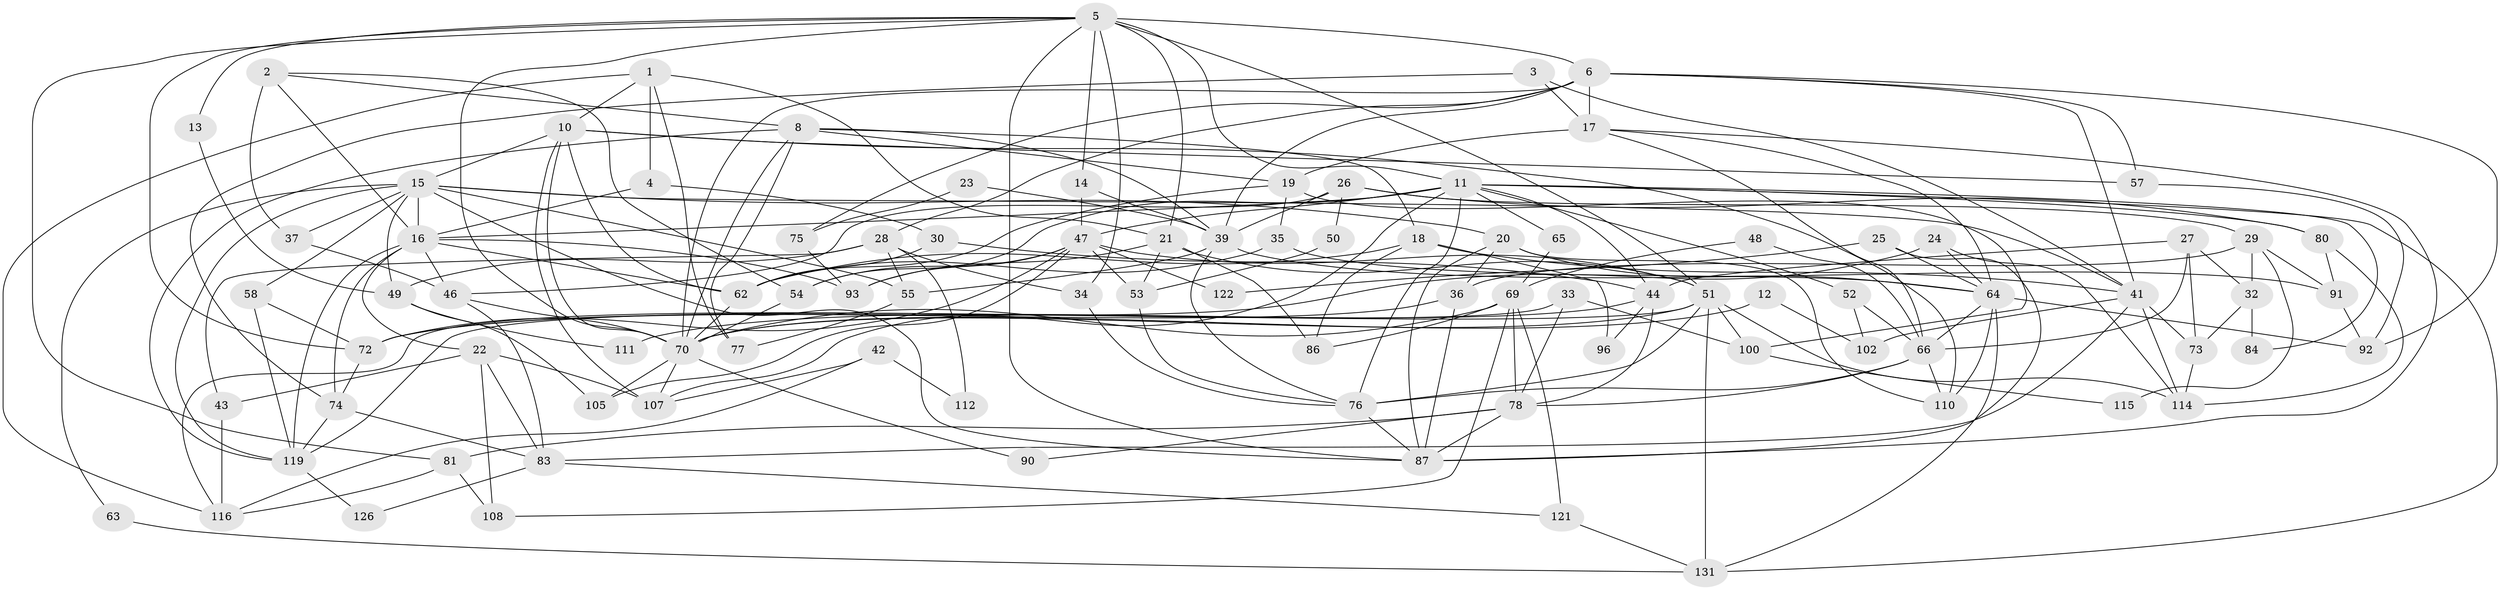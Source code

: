 // original degree distribution, {5: 0.20454545454545456, 4: 0.23484848484848486, 3: 0.25, 6: 0.09848484848484848, 7: 0.045454545454545456, 2: 0.1590909090909091, 8: 0.007575757575757576}
// Generated by graph-tools (version 1.1) at 2025/18/03/04/25 18:18:40]
// undirected, 92 vertices, 218 edges
graph export_dot {
graph [start="1"]
  node [color=gray90,style=filled];
  1;
  2 [super="+56"];
  3;
  4;
  5 [super="+7+59"];
  6 [super="+82+31"];
  8 [super="+9"];
  10;
  11 [super="+61+97+60"];
  12;
  13;
  14;
  15 [super="+125+129"];
  16 [super="+124+71"];
  17 [super="+45"];
  18;
  19;
  20 [super="+38"];
  21;
  22;
  23;
  24;
  25;
  26;
  27 [super="+40"];
  28 [super="+99"];
  29;
  30;
  32;
  33;
  34;
  35;
  36;
  37;
  39 [super="+128"];
  41 [super="+118"];
  42;
  43;
  44;
  46;
  47 [super="+95+98+101"];
  48;
  49;
  50;
  51 [super="+68+94"];
  52;
  53;
  54;
  55;
  57;
  58;
  62 [super="+85"];
  63;
  64 [super="+106"];
  65;
  66 [super="+130"];
  69;
  70 [super="+117+120"];
  72 [super="+79"];
  73;
  74;
  75;
  76 [super="+88"];
  77;
  78 [super="+89"];
  80 [super="+103"];
  81;
  83 [super="+123"];
  84;
  86;
  87 [super="+109"];
  90;
  91;
  92 [super="+113"];
  93;
  96;
  100;
  102;
  105;
  107;
  108;
  110;
  111;
  112;
  114;
  115;
  116;
  119;
  121;
  122;
  126;
  131;
  1 -- 116;
  1 -- 10;
  1 -- 4;
  1 -- 21;
  1 -- 77;
  2 -- 54;
  2 -- 37 [weight=2];
  2 -- 8;
  2 -- 16;
  3 -- 74;
  3 -- 41;
  3 -- 17;
  4 -- 30;
  4 -- 16;
  5 -- 34;
  5 -- 81;
  5 -- 13;
  5 -- 6;
  5 -- 21;
  5 -- 70;
  5 -- 11 [weight=2];
  5 -- 14;
  5 -- 87;
  5 -- 51;
  5 -- 72;
  6 -- 28;
  6 -- 75;
  6 -- 70;
  6 -- 17 [weight=2];
  6 -- 41;
  6 -- 92;
  6 -- 57;
  6 -- 39;
  8 -- 18;
  8 -- 119;
  8 -- 19 [weight=2];
  8 -- 39;
  8 -- 77;
  8 -- 70;
  10 -- 110;
  10 -- 57;
  10 -- 107;
  10 -- 70;
  10 -- 62;
  10 -- 15;
  11 -- 54;
  11 -- 80;
  11 -- 131;
  11 -- 107;
  11 -- 76;
  11 -- 44;
  11 -- 47;
  11 -- 65;
  11 -- 52;
  11 -- 84;
  11 -- 16;
  12 -- 102;
  12 -- 70;
  13 -- 49;
  14 -- 39;
  14 -- 47;
  15 -- 41;
  15 -- 37;
  15 -- 16;
  15 -- 49;
  15 -- 63;
  15 -- 58;
  15 -- 20;
  15 -- 119;
  15 -- 55;
  15 -- 87;
  16 -- 74;
  16 -- 46;
  16 -- 22;
  16 -- 119;
  16 -- 93;
  16 -- 62;
  17 -- 19;
  17 -- 64;
  17 -- 66;
  17 -- 87;
  18 -- 86;
  18 -- 96;
  18 -- 62;
  18 -- 41;
  19 -- 35;
  19 -- 100;
  19 -- 62;
  20 -- 36;
  20 -- 110;
  20 -- 64;
  20 -- 87;
  21 -- 51;
  21 -- 53;
  21 -- 86;
  21 -- 93;
  22 -- 107;
  22 -- 43;
  22 -- 108;
  22 -- 83;
  23 -- 75;
  23 -- 39;
  24 -- 114;
  24 -- 72;
  24 -- 64;
  25 -- 64;
  25 -- 122;
  25 -- 87;
  26 -- 46;
  26 -- 39;
  26 -- 29;
  26 -- 50;
  26 -- 80;
  27 -- 44;
  27 -- 32;
  27 -- 73;
  27 -- 66;
  28 -- 34;
  28 -- 49;
  28 -- 112;
  28 -- 43;
  28 -- 55;
  29 -- 91;
  29 -- 32;
  29 -- 36;
  29 -- 115;
  30 -- 44;
  30 -- 62;
  32 -- 73;
  32 -- 84;
  33 -- 116;
  33 -- 100;
  33 -- 78;
  34 -- 76;
  35 -- 62;
  35 -- 64;
  36 -- 87;
  36 -- 72;
  37 -- 46;
  39 -- 91;
  39 -- 76;
  39 -- 55;
  41 -- 73;
  41 -- 83;
  41 -- 114;
  41 -- 102;
  42 -- 107;
  42 -- 116;
  42 -- 112;
  43 -- 116;
  44 -- 78;
  44 -- 96;
  44 -- 111;
  46 -- 83;
  46 -- 70;
  47 -- 53;
  47 -- 72;
  47 -- 105;
  47 -- 122;
  47 -- 93;
  47 -- 51;
  47 -- 54;
  48 -- 69;
  48 -- 66;
  49 -- 105;
  49 -- 111;
  50 -- 53;
  51 -- 119;
  51 -- 100;
  51 -- 131;
  51 -- 76;
  51 -- 114;
  51 -- 70;
  52 -- 66;
  52 -- 102;
  53 -- 76;
  54 -- 70;
  55 -- 77;
  57 -- 92;
  58 -- 119;
  58 -- 72;
  62 -- 70;
  63 -- 131;
  64 -- 110;
  64 -- 66;
  64 -- 92;
  64 -- 131;
  65 -- 69;
  66 -- 76;
  66 -- 110;
  66 -- 78;
  69 -- 108;
  69 -- 121;
  69 -- 78;
  69 -- 86;
  69 -- 70;
  70 -- 105;
  70 -- 107;
  70 -- 90;
  72 -- 74;
  73 -- 114;
  74 -- 119;
  74 -- 83;
  75 -- 93;
  76 -- 87;
  78 -- 90;
  78 -- 81;
  78 -- 87;
  80 -- 114;
  80 -- 91;
  81 -- 108;
  81 -- 116;
  83 -- 126;
  83 -- 121;
  91 -- 92;
  100 -- 115;
  119 -- 126;
  121 -- 131;
}
